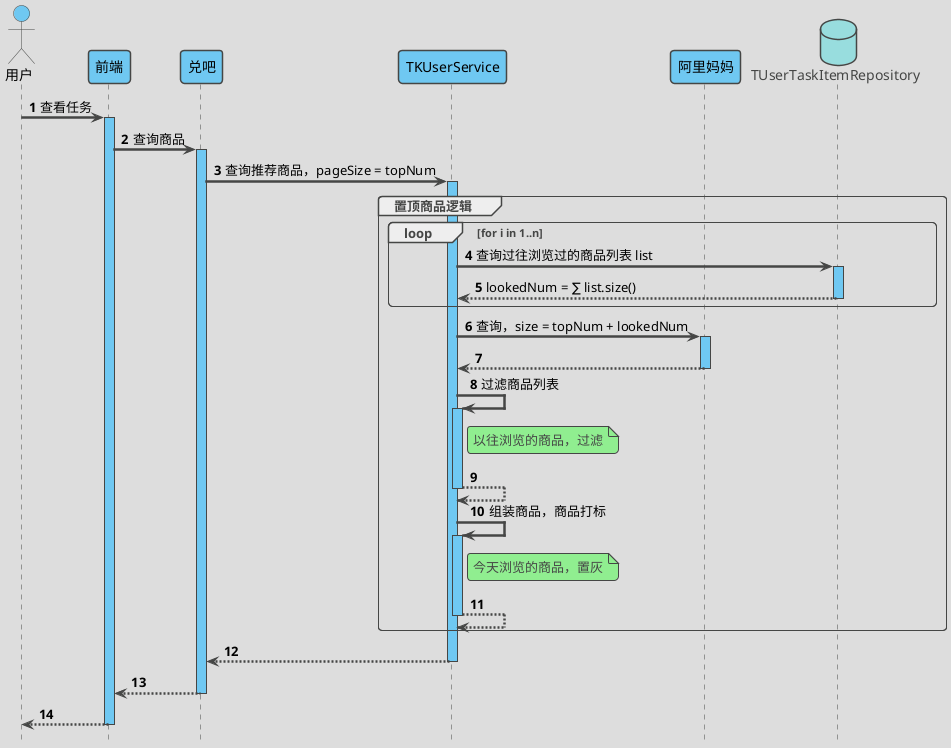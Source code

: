 @startuml

'https://plantuml.com/sequence-diagram

'隐藏脚注
hide footbox

'使用 toy 主题
!theme toy

'自动激活
autoActivate on

'编号
autonumber 1

'隐藏孤立的参与者
hide unlinked

'文字对齐，向左对齐
skinparam sequenceMessageAlign left

'箭头粗度
skinparam sequenceArrowThickness 2.5

' 皮肤
skinparam sequence {
    LifeLineBackgroundColor #6FC8F2
    ParticipantBackgroundColor #6FC8F2
    ParticipantFontColor black
    ActorBackgroundColor #6FC8F2
    ActorFontColor black
}

actor 用户 as user
participant 前端 as front
participant 兑吧 as out
participant TKUserService as TKUserService
participant 阿里妈妈 as Alimama
database TUserTaskItemRepository as TUserTaskItemRepository

user -> front : 查看任务

front -> out : 查询商品

out -> TKUserService : 查询推荐商品，pageSize = topNum



group 置顶商品逻辑
    loop for i in 1..n
        TKUserService -> TUserTaskItemRepository : 查询过往浏览过的商品列表 list
        return lookedNum = ∑ list.size()
    end loop

    TKUserService -> Alimama : 查询，size = topNum + lookedNum
    return
    TKUserService -> TKUserService : 过滤商品列表
    note right of TKUserService
        以往浏览的商品，过滤
    end note

    return
    TKUserService -> TKUserService : 组装商品，商品打标
    note right of TKUserService
        今天浏览的商品，置灰
    end note
    return
end group

return
return
return

@enduml